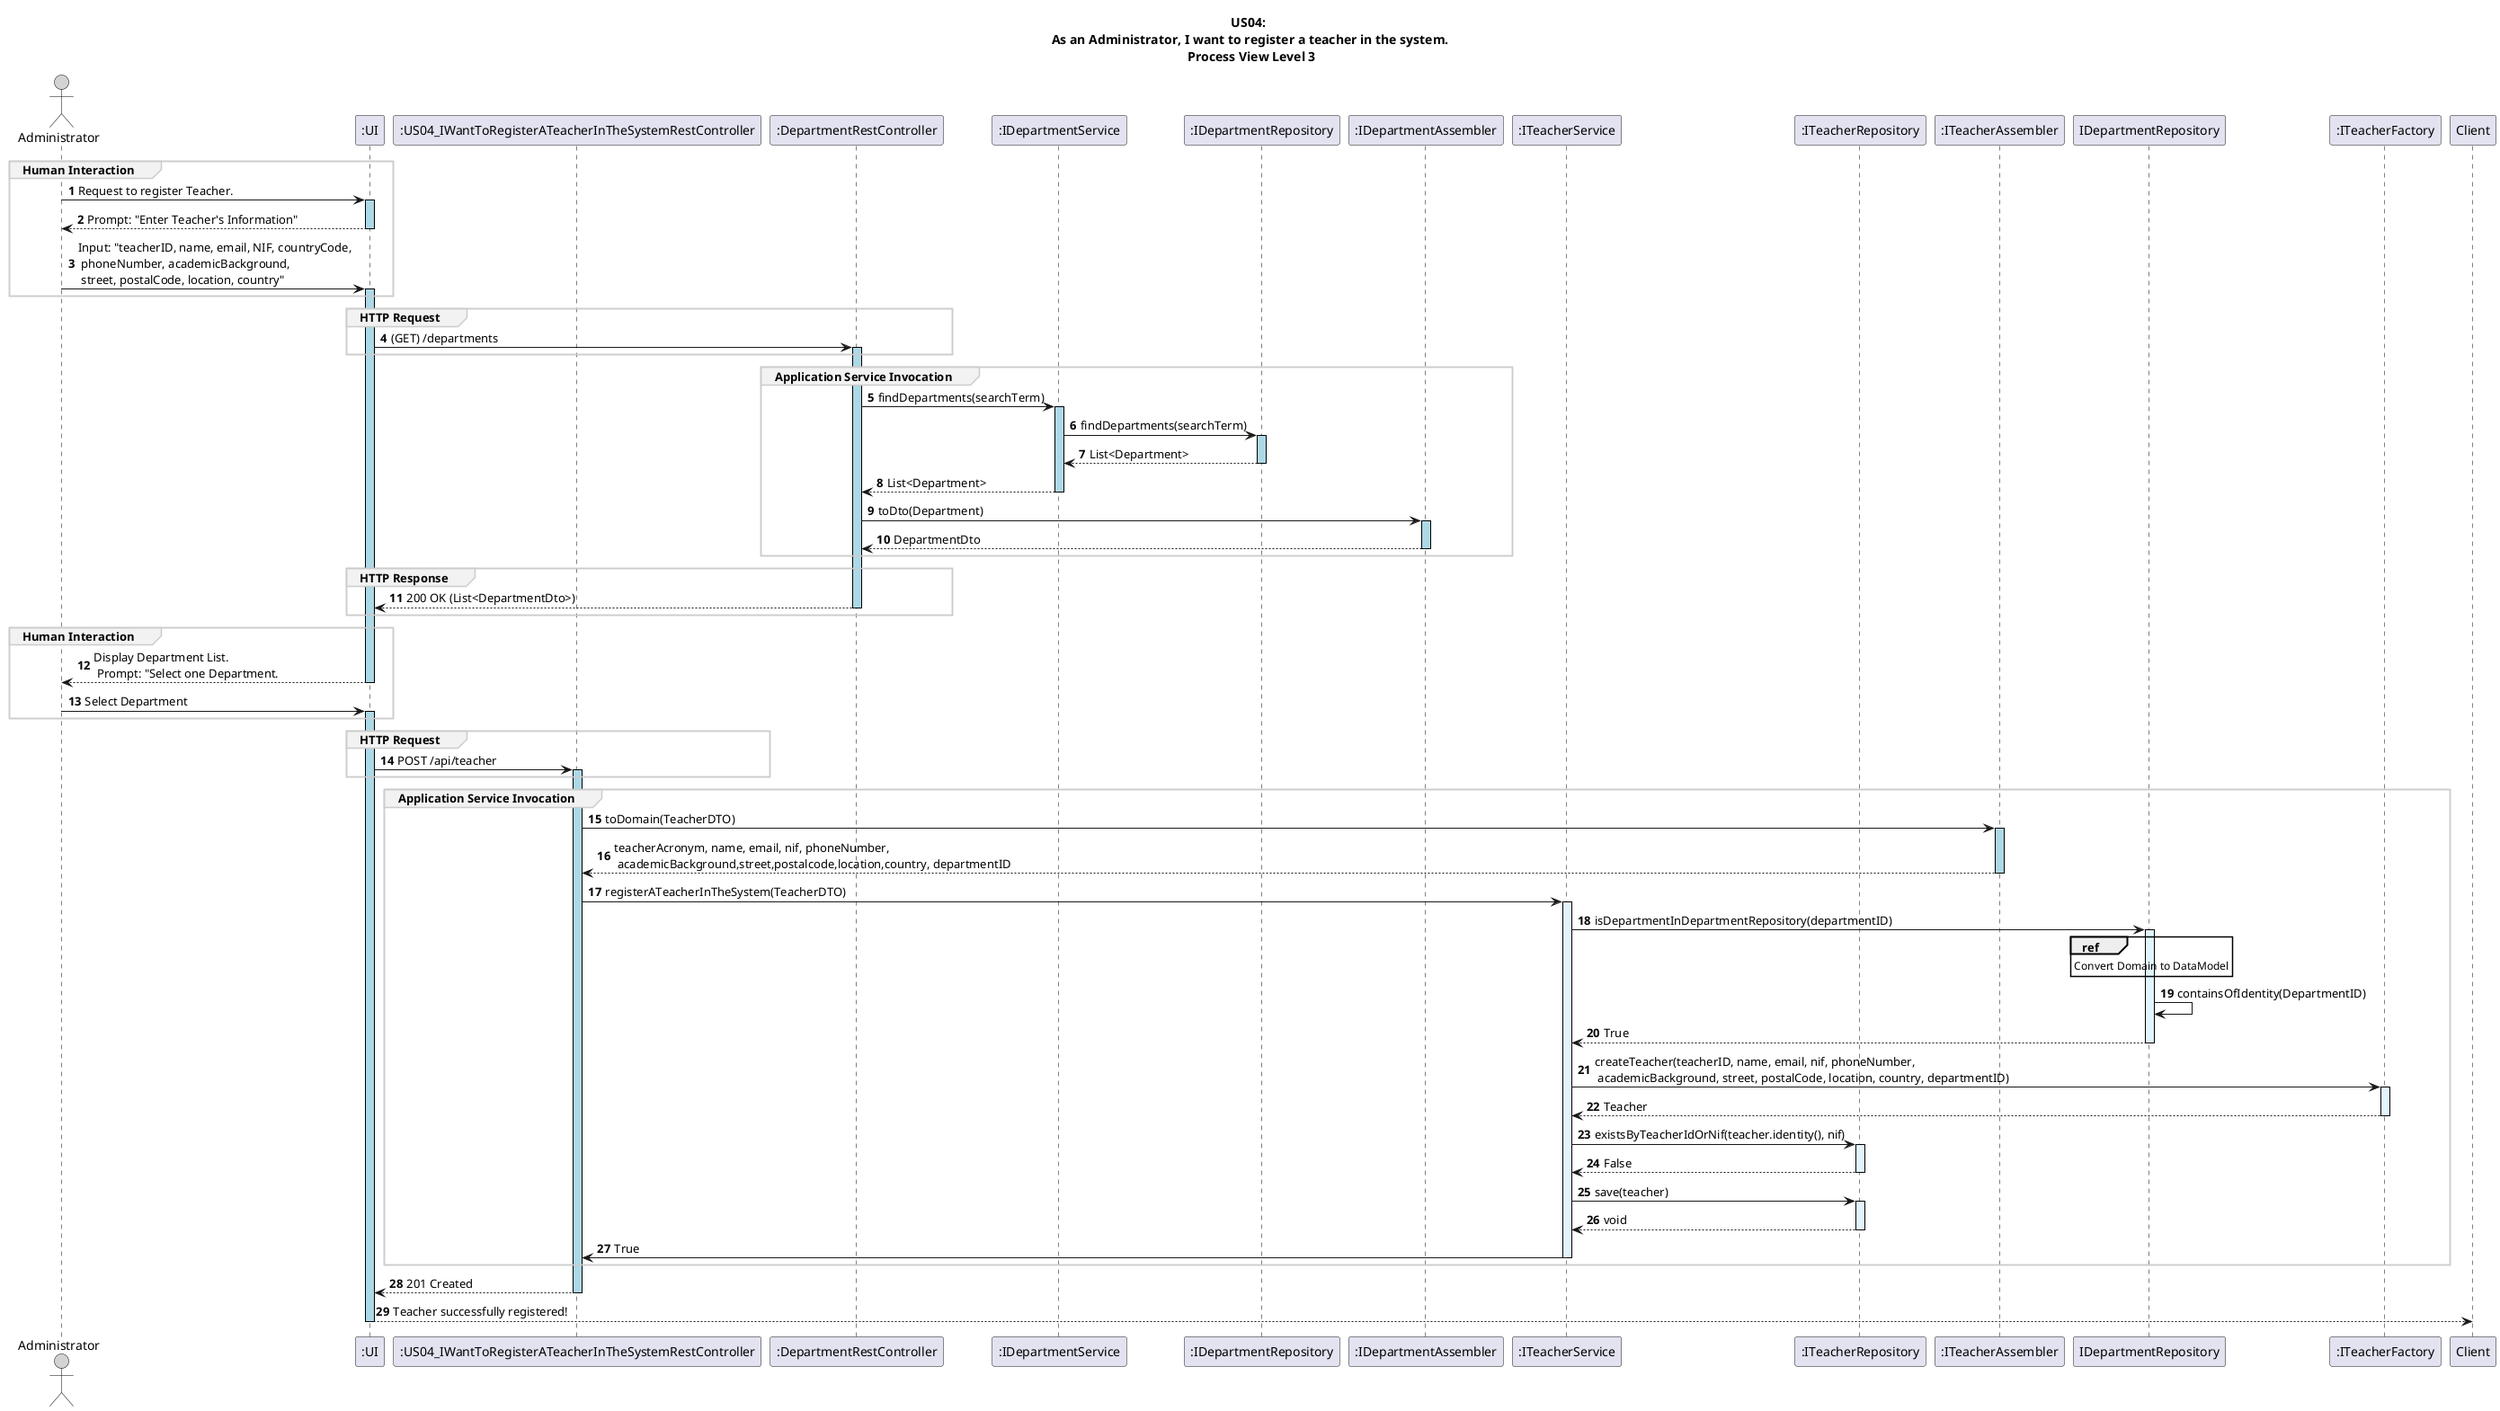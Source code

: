 @startuml

title US04: \n As an Administrator, I want to register a teacher in the system. \n Process View Level 3
autonumber

skinparam sequence {
    LifelineBorderColor black
    LifelineBackgroundColor LightBlue
    ActorBorderColor black
    ActorBackgroundColor LightGray
    GroupBorderColor #cccccc
    GroupBackgroundColor #f2f2f2
}

actor Administrator
participant ":UI" as UI
participant ":US04_IWantToRegisterATeacherInTheSystemRestController" as RC
participant ":DepartmentRestController" as DRC
participant ":IDepartmentService" as DS
participant ":IDepartmentRepository" as DR
participant ":IDepartmentAssembler" as DA
participant ":ITeacherService" as TS
participant ":ITeacherRepository" as TR
participant ":ITeacherAssembler" as TA
participant IDepartmentRepository
participant ":ITeacherFactory" as TF


group Human Interaction
Administrator -> UI ++: Request to register Teacher.
UI --> Administrator --: Prompt: "Enter Teacher's Information"
Administrator -> UI ++: Input: "teacherID, name, email, NIF, countryCode, \n phoneNumber, academicBackground, \n street, postalCode, location, country"
end group

group HTTP Request
UI -> DRC ++: (GET) /departments
end group

group Application Service Invocation
DRC -> DS ++: findDepartments(searchTerm)
DS -> DR ++: findDepartments(searchTerm)

DR --> DS --: List<Department>

DS --> DRC --: List<Department>

DRC -> DA ++: toDto(Department)

DA --> DRC --: DepartmentDto
end group
group HTTP Response
DRC --> UI--:  200 OK (List<DepartmentDto>)
end group

group Human Interaction
UI --> Administrator --: Display Department List. \n Prompt: "Select one Department.
Administrator -> UI ++: Select Department
end group

group HTTP Request
UI -> RC ++: POST /api/teacher
end group

group Application Service Invocation
RC -> TA ++: toDomain(TeacherDTO)

TA --> RC --: teacherAcronym, name, email, nif, phoneNumber,\n academicBackground,street,postalcode,location,country, departmentID



RC -> TS: registerATeacherInTheSystem(TeacherDTO)
activate TS #E1F5FE


TS -> IDepartmentRepository: isDepartmentInDepartmentRepository(departmentID)
activate IDepartmentRepository #E1F5FE
ref over IDepartmentRepository
    Convert Domain to DataModel
end ref
IDepartmentRepository -> IDepartmentRepository:containsOfIdentity(DepartmentID)

IDepartmentRepository --> TS : True
deactivate IDepartmentRepository
TS -> TF :createTeacher(teacherID, name, email, nif, phoneNumber, \n academicBackground, street, postalCode, location, country, departmentID)
activate TF #E1F5FE
TF --> TS : Teacher
deactivate TF

TS -> TR : existsByTeacherIdOrNif(teacher.identity(), nif)
activate TR #E1F5FE
TR --> TS : False
deactivate TR
TS -> TR : save(teacher)
activate TR #E1F5FE
TR --> TS : void
deactivate TR
TS -> RC : True
deactivate TS
end group

RC --> UI: 201 Created
deactivate RC
UI --> Client: Teacher successfully registered!
deactivate UI

@enduml
